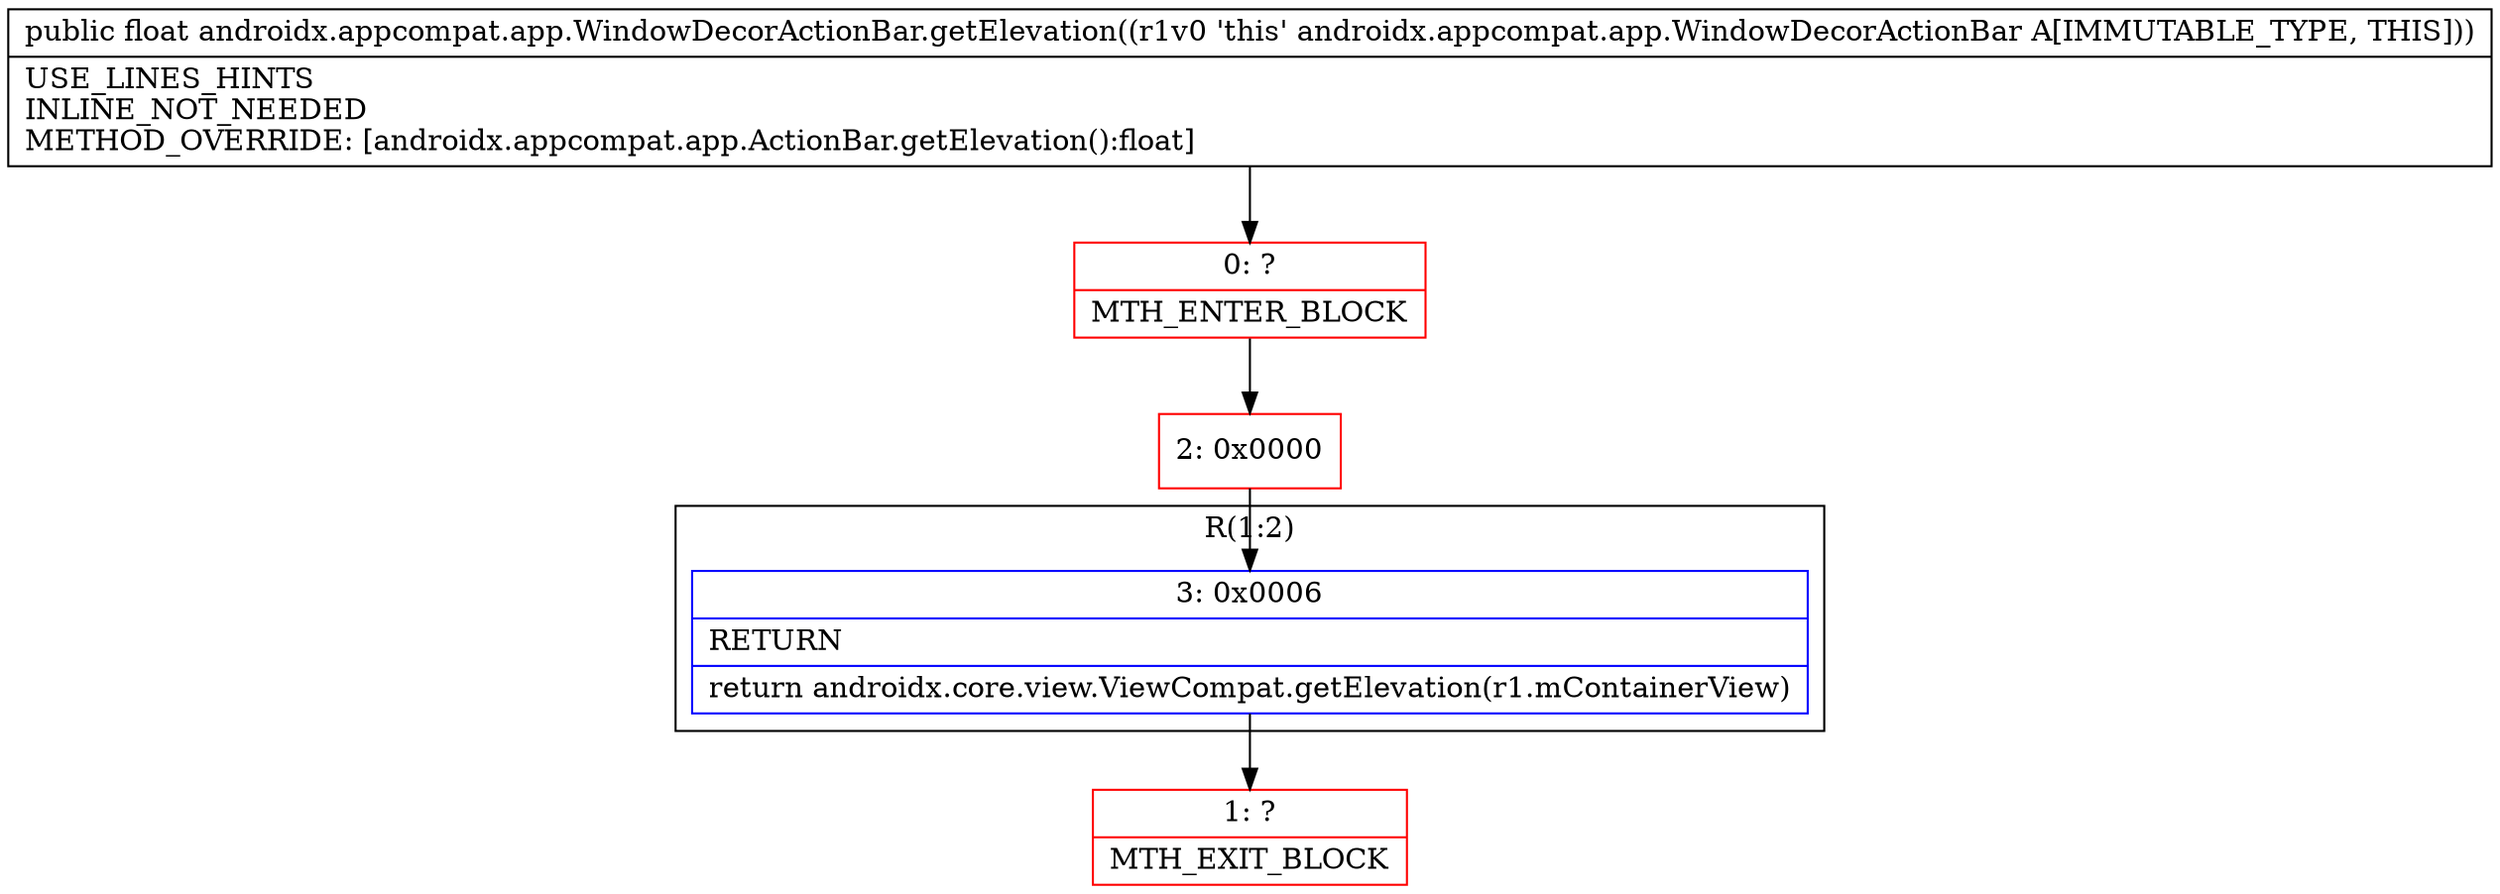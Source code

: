 digraph "CFG forandroidx.appcompat.app.WindowDecorActionBar.getElevation()F" {
subgraph cluster_Region_1984306887 {
label = "R(1:2)";
node [shape=record,color=blue];
Node_3 [shape=record,label="{3\:\ 0x0006|RETURN\l|return androidx.core.view.ViewCompat.getElevation(r1.mContainerView)\l}"];
}
Node_0 [shape=record,color=red,label="{0\:\ ?|MTH_ENTER_BLOCK\l}"];
Node_2 [shape=record,color=red,label="{2\:\ 0x0000}"];
Node_1 [shape=record,color=red,label="{1\:\ ?|MTH_EXIT_BLOCK\l}"];
MethodNode[shape=record,label="{public float androidx.appcompat.app.WindowDecorActionBar.getElevation((r1v0 'this' androidx.appcompat.app.WindowDecorActionBar A[IMMUTABLE_TYPE, THIS]))  | USE_LINES_HINTS\lINLINE_NOT_NEEDED\lMETHOD_OVERRIDE: [androidx.appcompat.app.ActionBar.getElevation():float]\l}"];
MethodNode -> Node_0;Node_3 -> Node_1;
Node_0 -> Node_2;
Node_2 -> Node_3;
}


